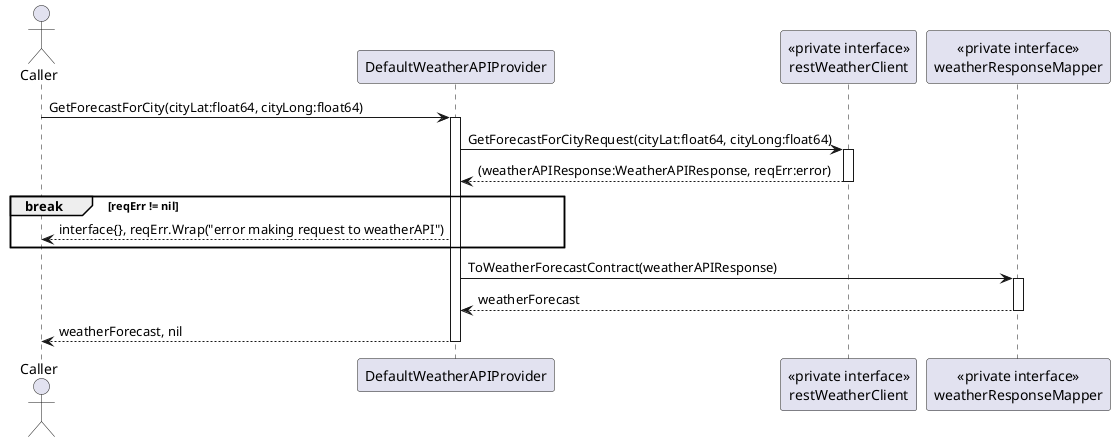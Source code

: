 @startuml

actor Caller as C
participant DefaultWeatherAPIProvider as DWAP
participant "<<private interface>>\nrestWeatherClient" as RC
participant "<<private interface>>\nweatherResponseMapper" as M

C -> DWAP : GetForecastForCity(cityLat:float64, cityLong:float64)
activate DWAP
    DWAP -> RC : GetForecastForCityRequest(cityLat:float64, cityLong:float64)
    activate RC
    return (weatherAPIResponse:WeatherAPIResponse, reqErr:error)
    break reqErr != nil
        DWAP --> C : interface{}, reqErr.Wrap("error making request to weatherAPI")
    end
    DWAP -> M : ToWeatherForecastContract(weatherAPIResponse)
    activate M
    return weatherForecast
    DWAP --> C : weatherForecast, nil
deactivate

@enduml